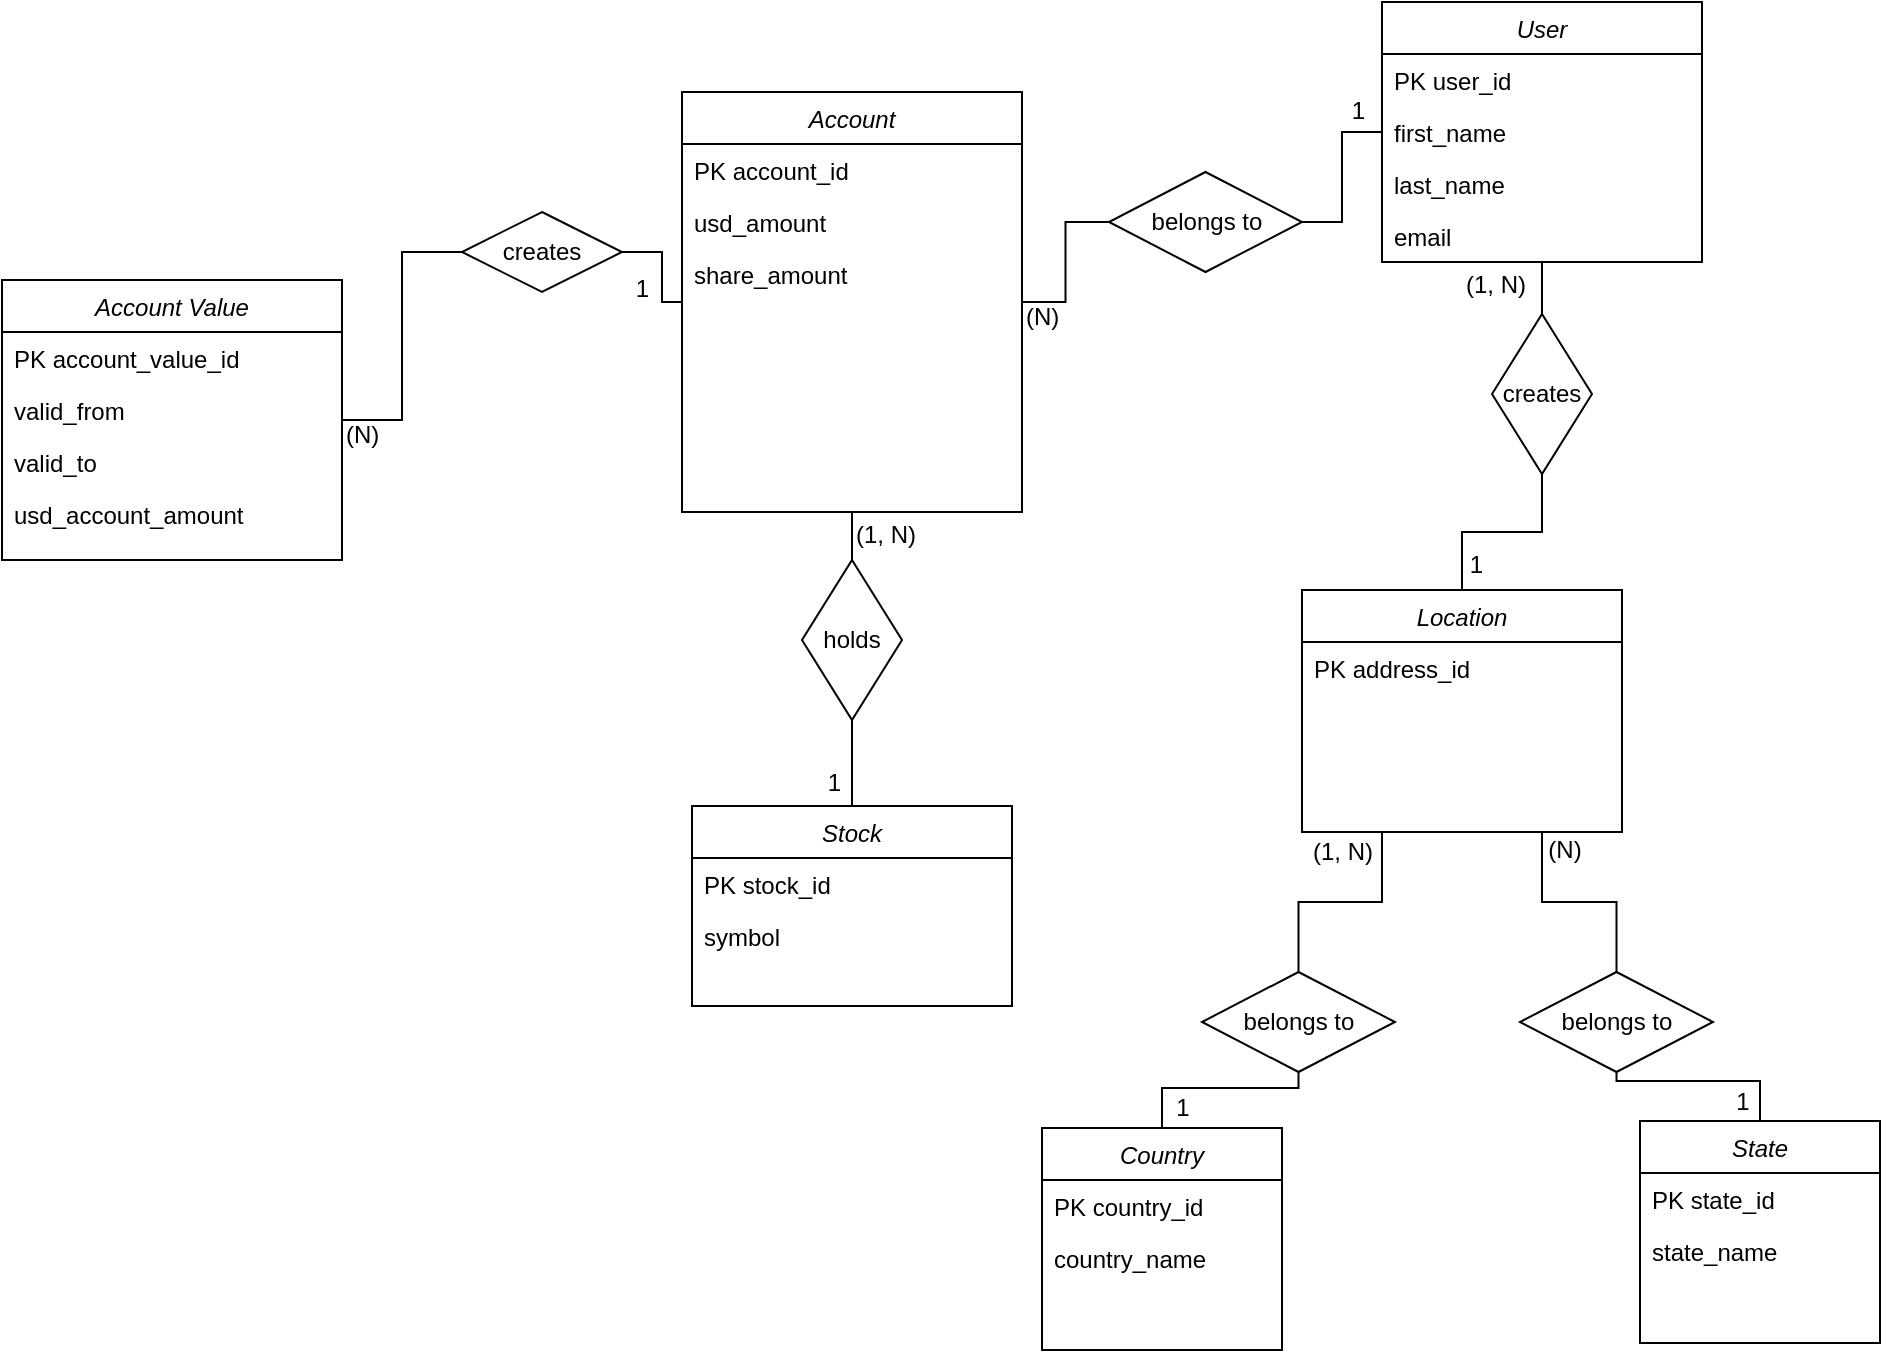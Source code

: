 <mxfile version="14.1.8" type="device"><diagram id="C5RBs43oDa-KdzZeNtuy" name="Page-1"><mxGraphModel dx="1865" dy="522" grid="1" gridSize="10" guides="1" tooltips="1" connect="1" arrows="1" fold="1" page="1" pageScale="1" pageWidth="827" pageHeight="1169" math="0" shadow="0"><root><mxCell id="WIyWlLk6GJQsqaUBKTNV-0"/><mxCell id="WIyWlLk6GJQsqaUBKTNV-1" parent="WIyWlLk6GJQsqaUBKTNV-0"/><mxCell id="zkfFHV4jXpPFQw0GAbJ--0" value="Account" style="swimlane;fontStyle=2;align=center;verticalAlign=top;childLayout=stackLayout;horizontal=1;startSize=26;horizontalStack=0;resizeParent=1;resizeLast=0;collapsible=1;marginBottom=0;rounded=0;shadow=0;strokeWidth=1;" parent="WIyWlLk6GJQsqaUBKTNV-1" vertex="1"><mxGeometry x="220" y="120" width="170" height="210" as="geometry"><mxRectangle x="220" y="120" width="160" height="26" as="alternateBounds"/></mxGeometry></mxCell><mxCell id="AJT75ltGiWP6HrEnqCkS-12" value="PK account_id" style="text;align=left;verticalAlign=top;spacingLeft=4;spacingRight=4;overflow=hidden;rotatable=0;points=[[0,0.5],[1,0.5]];portConstraint=eastwest;" parent="zkfFHV4jXpPFQw0GAbJ--0" vertex="1"><mxGeometry y="26" width="170" height="26" as="geometry"/></mxCell><mxCell id="AJT75ltGiWP6HrEnqCkS-1" value="usd_amount" style="text;align=left;verticalAlign=top;spacingLeft=4;spacingRight=4;overflow=hidden;rotatable=0;points=[[0,0.5],[1,0.5]];portConstraint=eastwest;rounded=0;shadow=0;html=0;" parent="zkfFHV4jXpPFQw0GAbJ--0" vertex="1"><mxGeometry y="52" width="170" height="26" as="geometry"/></mxCell><mxCell id="AJT75ltGiWP6HrEnqCkS-2" value="share_amount" style="text;align=left;verticalAlign=top;spacingLeft=4;spacingRight=4;overflow=hidden;rotatable=0;points=[[0,0.5],[1,0.5]];portConstraint=eastwest;rounded=0;shadow=0;html=0;" parent="zkfFHV4jXpPFQw0GAbJ--0" vertex="1"><mxGeometry y="78" width="170" height="28" as="geometry"/></mxCell><mxCell id="zkfFHV4jXpPFQw0GAbJ--6" value="Stock" style="swimlane;fontStyle=2;align=center;verticalAlign=top;childLayout=stackLayout;horizontal=1;startSize=26;horizontalStack=0;resizeParent=1;resizeLast=0;collapsible=1;marginBottom=0;rounded=0;shadow=0;strokeWidth=1;" parent="WIyWlLk6GJQsqaUBKTNV-1" vertex="1"><mxGeometry x="225" y="477" width="160" height="100" as="geometry"><mxRectangle x="130" y="380" width="160" height="26" as="alternateBounds"/></mxGeometry></mxCell><mxCell id="zkfFHV4jXpPFQw0GAbJ--7" value="PK stock_id" style="text;align=left;verticalAlign=top;spacingLeft=4;spacingRight=4;overflow=hidden;rotatable=0;points=[[0,0.5],[1,0.5]];portConstraint=eastwest;" parent="zkfFHV4jXpPFQw0GAbJ--6" vertex="1"><mxGeometry y="26" width="160" height="26" as="geometry"/></mxCell><mxCell id="zkfFHV4jXpPFQw0GAbJ--8" value="symbol" style="text;align=left;verticalAlign=top;spacingLeft=4;spacingRight=4;overflow=hidden;rotatable=0;points=[[0,0.5],[1,0.5]];portConstraint=eastwest;rounded=0;shadow=0;html=0;" parent="zkfFHV4jXpPFQw0GAbJ--6" vertex="1"><mxGeometry y="52" width="160" height="26" as="geometry"/></mxCell><mxCell id="zkfFHV4jXpPFQw0GAbJ--17" value="User" style="swimlane;fontStyle=2;align=center;verticalAlign=top;childLayout=stackLayout;horizontal=1;startSize=26;horizontalStack=0;resizeParent=1;resizeLast=0;collapsible=1;marginBottom=0;rounded=0;shadow=0;strokeWidth=1;" parent="WIyWlLk6GJQsqaUBKTNV-1" vertex="1"><mxGeometry x="570" y="75" width="160" height="130" as="geometry"><mxRectangle x="550" y="140" width="160" height="26" as="alternateBounds"/></mxGeometry></mxCell><mxCell id="zkfFHV4jXpPFQw0GAbJ--18" value="PK user_id" style="text;align=left;verticalAlign=top;spacingLeft=4;spacingRight=4;overflow=hidden;rotatable=0;points=[[0,0.5],[1,0.5]];portConstraint=eastwest;" parent="zkfFHV4jXpPFQw0GAbJ--17" vertex="1"><mxGeometry y="26" width="160" height="26" as="geometry"/></mxCell><mxCell id="zkfFHV4jXpPFQw0GAbJ--19" value="first_name" style="text;align=left;verticalAlign=top;spacingLeft=4;spacingRight=4;overflow=hidden;rotatable=0;points=[[0,0.5],[1,0.5]];portConstraint=eastwest;rounded=0;shadow=0;html=0;" parent="zkfFHV4jXpPFQw0GAbJ--17" vertex="1"><mxGeometry y="52" width="160" height="26" as="geometry"/></mxCell><mxCell id="zkfFHV4jXpPFQw0GAbJ--20" value="last_name" style="text;align=left;verticalAlign=top;spacingLeft=4;spacingRight=4;overflow=hidden;rotatable=0;points=[[0,0.5],[1,0.5]];portConstraint=eastwest;rounded=0;shadow=0;html=0;" parent="zkfFHV4jXpPFQw0GAbJ--17" vertex="1"><mxGeometry y="78" width="160" height="26" as="geometry"/></mxCell><mxCell id="iWaVU8XI2sPxStWSys_I-1" value="email" style="text;align=left;verticalAlign=top;spacingLeft=4;spacingRight=4;overflow=hidden;rotatable=0;points=[[0,0.5],[1,0.5]];portConstraint=eastwest;rounded=0;shadow=0;html=0;" parent="zkfFHV4jXpPFQw0GAbJ--17" vertex="1"><mxGeometry y="104" width="160" height="26" as="geometry"/></mxCell><mxCell id="AJT75ltGiWP6HrEnqCkS-3" value="Location" style="swimlane;fontStyle=2;align=center;verticalAlign=top;childLayout=stackLayout;horizontal=1;startSize=26;horizontalStack=0;resizeParent=1;resizeLast=0;collapsible=1;marginBottom=0;rounded=0;shadow=0;strokeWidth=1;" parent="WIyWlLk6GJQsqaUBKTNV-1" vertex="1"><mxGeometry x="530" y="369" width="160" height="121" as="geometry"><mxRectangle x="550" y="140" width="160" height="26" as="alternateBounds"/></mxGeometry></mxCell><mxCell id="AJT75ltGiWP6HrEnqCkS-4" value="PK address_id" style="text;align=left;verticalAlign=top;spacingLeft=4;spacingRight=4;overflow=hidden;rotatable=0;points=[[0,0.5],[1,0.5]];portConstraint=eastwest;" parent="AJT75ltGiWP6HrEnqCkS-3" vertex="1"><mxGeometry y="26" width="160" height="26" as="geometry"/></mxCell><mxCell id="AJT75ltGiWP6HrEnqCkS-16" value="(1, N)" style="resizable=0;align=left;verticalAlign=bottom;labelBackgroundColor=none;fontSize=12;" parent="WIyWlLk6GJQsqaUBKTNV-1" connectable="0" vertex="1"><mxGeometry x="305" y="350" as="geometry"/></mxCell><mxCell id="AJT75ltGiWP6HrEnqCkS-21" value="1" style="resizable=0;align=right;verticalAlign=bottom;labelBackgroundColor=none;fontSize=12;direction=south;" parent="WIyWlLk6GJQsqaUBKTNV-1" connectable="0" vertex="1"><mxGeometry x="301" y="474" as="geometry"/></mxCell><mxCell id="AJT75ltGiWP6HrEnqCkS-25" value="1" style="resizable=0;align=right;verticalAlign=bottom;labelBackgroundColor=none;fontSize=12;" parent="WIyWlLk6GJQsqaUBKTNV-1" connectable="0" vertex="1"><mxGeometry x="699" y="433" as="geometry"><mxPoint x="-77" y="-68" as="offset"/></mxGeometry></mxCell><mxCell id="AJT75ltGiWP6HrEnqCkS-28" value="(1, N)" style="resizable=0;align=left;verticalAlign=bottom;labelBackgroundColor=none;fontSize=12;" parent="WIyWlLk6GJQsqaUBKTNV-1" connectable="0" vertex="1"><mxGeometry x="610" y="225" as="geometry"/></mxCell><mxCell id="AJT75ltGiWP6HrEnqCkS-30" value="Account Value" style="swimlane;fontStyle=2;align=center;verticalAlign=top;childLayout=stackLayout;horizontal=1;startSize=26;horizontalStack=0;resizeParent=1;resizeLast=0;collapsible=1;marginBottom=0;rounded=0;shadow=0;strokeWidth=1;" parent="WIyWlLk6GJQsqaUBKTNV-1" vertex="1"><mxGeometry x="-120" y="214" width="170" height="140" as="geometry"><mxRectangle x="220" y="120" width="160" height="26" as="alternateBounds"/></mxGeometry></mxCell><mxCell id="AJT75ltGiWP6HrEnqCkS-31" value="PK account_value_id" style="text;align=left;verticalAlign=top;spacingLeft=4;spacingRight=4;overflow=hidden;rotatable=0;points=[[0,0.5],[1,0.5]];portConstraint=eastwest;" parent="AJT75ltGiWP6HrEnqCkS-30" vertex="1"><mxGeometry y="26" width="170" height="26" as="geometry"/></mxCell><mxCell id="AJT75ltGiWP6HrEnqCkS-34" value="valid_from" style="text;align=left;verticalAlign=top;spacingLeft=4;spacingRight=4;overflow=hidden;rotatable=0;points=[[0,0.5],[1,0.5]];portConstraint=eastwest;rounded=0;shadow=0;html=0;" parent="AJT75ltGiWP6HrEnqCkS-30" vertex="1"><mxGeometry y="52" width="170" height="26" as="geometry"/></mxCell><mxCell id="AJT75ltGiWP6HrEnqCkS-35" value="valid_to" style="text;align=left;verticalAlign=top;spacingLeft=4;spacingRight=4;overflow=hidden;rotatable=0;points=[[0,0.5],[1,0.5]];portConstraint=eastwest;" parent="AJT75ltGiWP6HrEnqCkS-30" vertex="1"><mxGeometry y="78" width="170" height="26" as="geometry"/></mxCell><mxCell id="AJT75ltGiWP6HrEnqCkS-73" value="usd_account_amount&#10;" style="text;align=left;verticalAlign=top;spacingLeft=4;spacingRight=4;overflow=hidden;rotatable=0;points=[[0,0.5],[1,0.5]];portConstraint=eastwest;" parent="AJT75ltGiWP6HrEnqCkS-30" vertex="1"><mxGeometry y="104" width="170" height="26" as="geometry"/></mxCell><mxCell id="AJT75ltGiWP6HrEnqCkS-40" value="(N)" style="resizable=0;align=left;verticalAlign=bottom;labelBackgroundColor=none;fontSize=12;" parent="WIyWlLk6GJQsqaUBKTNV-1" connectable="0" vertex="1"><mxGeometry x="50" y="300" as="geometry"/></mxCell><mxCell id="AJT75ltGiWP6HrEnqCkS-55" value="1" style="resizable=0;align=right;verticalAlign=bottom;labelBackgroundColor=none;fontSize=12;" parent="WIyWlLk6GJQsqaUBKTNV-1" connectable="0" vertex="1"><mxGeometry x="224" y="256" as="geometry"><mxPoint x="-19" y="-29" as="offset"/></mxGeometry></mxCell><mxCell id="AJT75ltGiWP6HrEnqCkS-60" style="edgeStyle=orthogonalEdgeStyle;rounded=0;orthogonalLoop=1;jettySize=auto;html=1;startArrow=none;startFill=0;endArrow=none;endFill=0;" parent="WIyWlLk6GJQsqaUBKTNV-1" source="AJT75ltGiWP6HrEnqCkS-56" target="zkfFHV4jXpPFQw0GAbJ--0" edge="1"><mxGeometry relative="1" as="geometry"/></mxCell><mxCell id="AJT75ltGiWP6HrEnqCkS-61" style="edgeStyle=orthogonalEdgeStyle;rounded=0;orthogonalLoop=1;jettySize=auto;html=1;startArrow=none;startFill=0;endArrow=none;endFill=0;" parent="WIyWlLk6GJQsqaUBKTNV-1" source="AJT75ltGiWP6HrEnqCkS-56" target="zkfFHV4jXpPFQw0GAbJ--17" edge="1"><mxGeometry relative="1" as="geometry"/></mxCell><mxCell id="AJT75ltGiWP6HrEnqCkS-56" value="belongs to" style="rhombus;whiteSpace=wrap;html=1;" parent="WIyWlLk6GJQsqaUBKTNV-1" vertex="1"><mxGeometry x="433.5" y="160" width="96.5" height="50" as="geometry"/></mxCell><mxCell id="AJT75ltGiWP6HrEnqCkS-58" style="edgeStyle=orthogonalEdgeStyle;rounded=0;orthogonalLoop=1;jettySize=auto;html=1;startArrow=none;startFill=0;endArrow=none;endFill=0;" parent="WIyWlLk6GJQsqaUBKTNV-1" source="AJT75ltGiWP6HrEnqCkS-57" target="AJT75ltGiWP6HrEnqCkS-30" edge="1"><mxGeometry relative="1" as="geometry"/></mxCell><mxCell id="AJT75ltGiWP6HrEnqCkS-59" style="edgeStyle=orthogonalEdgeStyle;rounded=0;orthogonalLoop=1;jettySize=auto;html=1;startArrow=none;startFill=0;endArrow=none;endFill=0;" parent="WIyWlLk6GJQsqaUBKTNV-1" source="AJT75ltGiWP6HrEnqCkS-57" target="zkfFHV4jXpPFQw0GAbJ--0" edge="1"><mxGeometry relative="1" as="geometry"/></mxCell><mxCell id="AJT75ltGiWP6HrEnqCkS-57" value="creates" style="rhombus;whiteSpace=wrap;html=1;" parent="WIyWlLk6GJQsqaUBKTNV-1" vertex="1"><mxGeometry x="110" y="180" width="80" height="40" as="geometry"/></mxCell><mxCell id="AJT75ltGiWP6HrEnqCkS-62" value="(N)" style="resizable=0;align=left;verticalAlign=bottom;labelBackgroundColor=none;fontSize=12;" parent="WIyWlLk6GJQsqaUBKTNV-1" connectable="0" vertex="1"><mxGeometry x="390" y="241" as="geometry"/></mxCell><mxCell id="AJT75ltGiWP6HrEnqCkS-63" value="1" style="resizable=0;align=right;verticalAlign=bottom;labelBackgroundColor=none;fontSize=12;" parent="WIyWlLk6GJQsqaUBKTNV-1" connectable="0" vertex="1"><mxGeometry x="601" y="79" as="geometry"><mxPoint x="-38" y="59" as="offset"/></mxGeometry></mxCell><mxCell id="AJT75ltGiWP6HrEnqCkS-66" style="edgeStyle=orthogonalEdgeStyle;rounded=0;orthogonalLoop=1;jettySize=auto;html=1;startArrow=none;startFill=0;endArrow=none;endFill=0;" parent="WIyWlLk6GJQsqaUBKTNV-1" source="AJT75ltGiWP6HrEnqCkS-64" target="zkfFHV4jXpPFQw0GAbJ--17" edge="1"><mxGeometry relative="1" as="geometry"/></mxCell><mxCell id="AJT75ltGiWP6HrEnqCkS-68" style="edgeStyle=orthogonalEdgeStyle;rounded=0;orthogonalLoop=1;jettySize=auto;html=1;startArrow=none;startFill=0;endArrow=none;endFill=0;" parent="WIyWlLk6GJQsqaUBKTNV-1" source="AJT75ltGiWP6HrEnqCkS-64" target="AJT75ltGiWP6HrEnqCkS-3" edge="1"><mxGeometry relative="1" as="geometry"/></mxCell><mxCell id="AJT75ltGiWP6HrEnqCkS-64" value="creates" style="rhombus;whiteSpace=wrap;html=1;" parent="WIyWlLk6GJQsqaUBKTNV-1" vertex="1"><mxGeometry x="625" y="231" width="50" height="80" as="geometry"/></mxCell><mxCell id="AJT75ltGiWP6HrEnqCkS-71" style="edgeStyle=orthogonalEdgeStyle;rounded=0;orthogonalLoop=1;jettySize=auto;html=1;startArrow=none;startFill=0;endArrow=none;endFill=0;" parent="WIyWlLk6GJQsqaUBKTNV-1" source="AJT75ltGiWP6HrEnqCkS-69" target="zkfFHV4jXpPFQw0GAbJ--0" edge="1"><mxGeometry relative="1" as="geometry"/></mxCell><mxCell id="AJT75ltGiWP6HrEnqCkS-72" style="edgeStyle=orthogonalEdgeStyle;rounded=0;orthogonalLoop=1;jettySize=auto;html=1;startArrow=none;startFill=0;endArrow=none;endFill=0;" parent="WIyWlLk6GJQsqaUBKTNV-1" source="AJT75ltGiWP6HrEnqCkS-69" target="zkfFHV4jXpPFQw0GAbJ--6" edge="1"><mxGeometry relative="1" as="geometry"/></mxCell><mxCell id="AJT75ltGiWP6HrEnqCkS-69" value="holds" style="rhombus;whiteSpace=wrap;html=1;" parent="WIyWlLk6GJQsqaUBKTNV-1" vertex="1"><mxGeometry x="280" y="354" width="50" height="80" as="geometry"/></mxCell><mxCell id="AJT75ltGiWP6HrEnqCkS-86" style="edgeStyle=orthogonalEdgeStyle;rounded=0;orthogonalLoop=1;jettySize=auto;html=1;startArrow=none;startFill=0;endArrow=none;endFill=0;entryX=0.25;entryY=1;entryDx=0;entryDy=0;" parent="WIyWlLk6GJQsqaUBKTNV-1" source="AJT75ltGiWP6HrEnqCkS-98" target="AJT75ltGiWP6HrEnqCkS-3" edge="1"><mxGeometry relative="1" as="geometry"/></mxCell><mxCell id="AJT75ltGiWP6HrEnqCkS-78" value="Country" style="swimlane;fontStyle=2;align=center;verticalAlign=top;childLayout=stackLayout;horizontal=1;startSize=26;horizontalStack=0;resizeParent=1;resizeLast=0;collapsible=1;marginBottom=0;rounded=0;shadow=0;strokeWidth=1;" parent="WIyWlLk6GJQsqaUBKTNV-1" vertex="1"><mxGeometry x="400" y="638" width="120" height="111" as="geometry"><mxRectangle x="550" y="140" width="160" height="26" as="alternateBounds"/></mxGeometry></mxCell><mxCell id="AJT75ltGiWP6HrEnqCkS-79" value="PK country_id" style="text;align=left;verticalAlign=top;spacingLeft=4;spacingRight=4;overflow=hidden;rotatable=0;points=[[0,0.5],[1,0.5]];portConstraint=eastwest;" parent="AJT75ltGiWP6HrEnqCkS-78" vertex="1"><mxGeometry y="26" width="120" height="26" as="geometry"/></mxCell><mxCell id="AJT75ltGiWP6HrEnqCkS-80" value="country_name" style="text;align=left;verticalAlign=top;spacingLeft=4;spacingRight=4;overflow=hidden;rotatable=0;points=[[0,0.5],[1,0.5]];portConstraint=eastwest;" parent="AJT75ltGiWP6HrEnqCkS-78" vertex="1"><mxGeometry y="52" width="120" height="26" as="geometry"/></mxCell><mxCell id="AJT75ltGiWP6HrEnqCkS-85" style="edgeStyle=orthogonalEdgeStyle;rounded=0;orthogonalLoop=1;jettySize=auto;html=1;startArrow=none;startFill=0;endArrow=none;endFill=0;entryX=0.75;entryY=1;entryDx=0;entryDy=0;" parent="WIyWlLk6GJQsqaUBKTNV-1" source="AJT75ltGiWP6HrEnqCkS-96" target="AJT75ltGiWP6HrEnqCkS-3" edge="1"><mxGeometry relative="1" as="geometry"/></mxCell><mxCell id="AJT75ltGiWP6HrEnqCkS-81" value="State" style="swimlane;fontStyle=2;align=center;verticalAlign=top;childLayout=stackLayout;horizontal=1;startSize=26;horizontalStack=0;resizeParent=1;resizeLast=0;collapsible=1;marginBottom=0;rounded=0;shadow=0;strokeWidth=1;" parent="WIyWlLk6GJQsqaUBKTNV-1" vertex="1"><mxGeometry x="699" y="634.5" width="120" height="111" as="geometry"><mxRectangle x="550" y="140" width="160" height="26" as="alternateBounds"/></mxGeometry></mxCell><mxCell id="AJT75ltGiWP6HrEnqCkS-82" value="PK state_id" style="text;align=left;verticalAlign=top;spacingLeft=4;spacingRight=4;overflow=hidden;rotatable=0;points=[[0,0.5],[1,0.5]];portConstraint=eastwest;" parent="AJT75ltGiWP6HrEnqCkS-81" vertex="1"><mxGeometry y="26" width="120" height="26" as="geometry"/></mxCell><mxCell id="AJT75ltGiWP6HrEnqCkS-83" value="state_name" style="text;align=left;verticalAlign=top;spacingLeft=4;spacingRight=4;overflow=hidden;rotatable=0;points=[[0,0.5],[1,0.5]];portConstraint=eastwest;" parent="AJT75ltGiWP6HrEnqCkS-81" vertex="1"><mxGeometry y="52" width="120" height="26" as="geometry"/></mxCell><mxCell id="AJT75ltGiWP6HrEnqCkS-89" value="1" style="text;html=1;align=center;verticalAlign=middle;resizable=0;points=[];autosize=1;" parent="WIyWlLk6GJQsqaUBKTNV-1" vertex="1"><mxGeometry x="740" y="614.5" width="20" height="20" as="geometry"/></mxCell><mxCell id="AJT75ltGiWP6HrEnqCkS-90" value="1" style="text;html=1;align=center;verticalAlign=middle;resizable=0;points=[];autosize=1;" parent="WIyWlLk6GJQsqaUBKTNV-1" vertex="1"><mxGeometry x="460" y="618" width="20" height="20" as="geometry"/></mxCell><mxCell id="AJT75ltGiWP6HrEnqCkS-91" value="(N)" style="text;html=1;align=center;verticalAlign=middle;resizable=0;points=[];autosize=1;" parent="WIyWlLk6GJQsqaUBKTNV-1" vertex="1"><mxGeometry x="646" y="489" width="30" height="20" as="geometry"/></mxCell><mxCell id="AJT75ltGiWP6HrEnqCkS-96" value="belongs to" style="rhombus;whiteSpace=wrap;html=1;" parent="WIyWlLk6GJQsqaUBKTNV-1" vertex="1"><mxGeometry x="639" y="560" width="96.5" height="50" as="geometry"/></mxCell><mxCell id="AJT75ltGiWP6HrEnqCkS-97" style="edgeStyle=orthogonalEdgeStyle;rounded=0;orthogonalLoop=1;jettySize=auto;html=1;startArrow=none;startFill=0;endArrow=none;endFill=0;" parent="WIyWlLk6GJQsqaUBKTNV-1" source="AJT75ltGiWP6HrEnqCkS-81" target="AJT75ltGiWP6HrEnqCkS-96" edge="1"><mxGeometry relative="1" as="geometry"><mxPoint x="730" y="560" as="sourcePoint"/><mxPoint x="610" y="490" as="targetPoint"/></mxGeometry></mxCell><mxCell id="AJT75ltGiWP6HrEnqCkS-98" value="belongs to" style="rhombus;whiteSpace=wrap;html=1;" parent="WIyWlLk6GJQsqaUBKTNV-1" vertex="1"><mxGeometry x="480" y="560" width="96.5" height="50" as="geometry"/></mxCell><mxCell id="AJT75ltGiWP6HrEnqCkS-100" style="edgeStyle=orthogonalEdgeStyle;rounded=0;orthogonalLoop=1;jettySize=auto;html=1;startArrow=none;startFill=0;endArrow=none;endFill=0;" parent="WIyWlLk6GJQsqaUBKTNV-1" source="AJT75ltGiWP6HrEnqCkS-78" target="AJT75ltGiWP6HrEnqCkS-98" edge="1"><mxGeometry relative="1" as="geometry"><mxPoint x="510" y="560" as="sourcePoint"/><mxPoint x="610" y="490" as="targetPoint"/></mxGeometry></mxCell><mxCell id="H3IXANMLcI97VbcltEL--0" value="(1, N)" style="text;html=1;align=center;verticalAlign=middle;resizable=0;points=[];autosize=1;" vertex="1" parent="WIyWlLk6GJQsqaUBKTNV-1"><mxGeometry x="525" y="490" width="50" height="20" as="geometry"/></mxCell></root></mxGraphModel></diagram></mxfile>